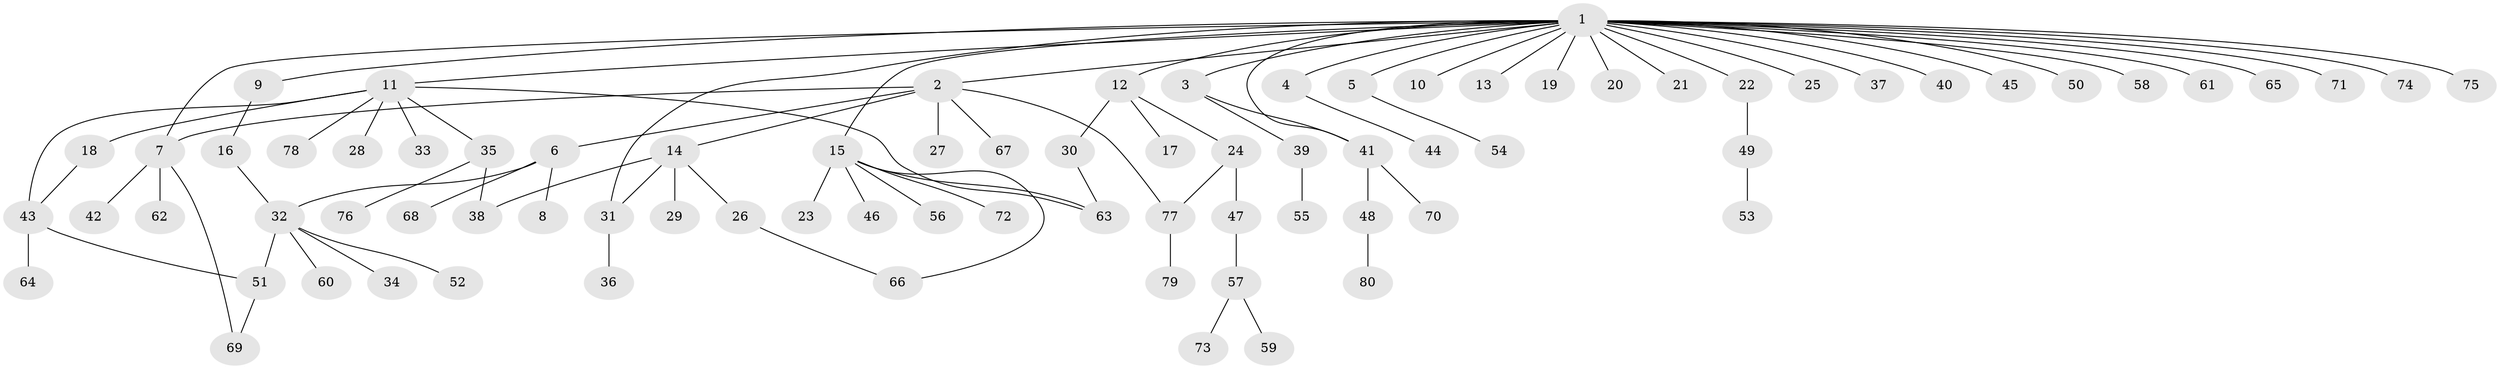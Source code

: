 // coarse degree distribution, {1: 0.875, 2: 0.025, 25: 0.025, 4: 0.025, 13: 0.025, 3: 0.025}
// Generated by graph-tools (version 1.1) at 2025/51/03/04/25 21:51:07]
// undirected, 80 vertices, 91 edges
graph export_dot {
graph [start="1"]
  node [color=gray90,style=filled];
  1;
  2;
  3;
  4;
  5;
  6;
  7;
  8;
  9;
  10;
  11;
  12;
  13;
  14;
  15;
  16;
  17;
  18;
  19;
  20;
  21;
  22;
  23;
  24;
  25;
  26;
  27;
  28;
  29;
  30;
  31;
  32;
  33;
  34;
  35;
  36;
  37;
  38;
  39;
  40;
  41;
  42;
  43;
  44;
  45;
  46;
  47;
  48;
  49;
  50;
  51;
  52;
  53;
  54;
  55;
  56;
  57;
  58;
  59;
  60;
  61;
  62;
  63;
  64;
  65;
  66;
  67;
  68;
  69;
  70;
  71;
  72;
  73;
  74;
  75;
  76;
  77;
  78;
  79;
  80;
  1 -- 2;
  1 -- 3;
  1 -- 4;
  1 -- 5;
  1 -- 7;
  1 -- 9;
  1 -- 10;
  1 -- 11;
  1 -- 12;
  1 -- 13;
  1 -- 15;
  1 -- 19;
  1 -- 20;
  1 -- 21;
  1 -- 22;
  1 -- 25;
  1 -- 31;
  1 -- 37;
  1 -- 40;
  1 -- 41;
  1 -- 45;
  1 -- 50;
  1 -- 58;
  1 -- 61;
  1 -- 65;
  1 -- 71;
  1 -- 74;
  1 -- 75;
  2 -- 6;
  2 -- 7;
  2 -- 14;
  2 -- 27;
  2 -- 67;
  2 -- 77;
  3 -- 39;
  3 -- 41;
  4 -- 44;
  5 -- 54;
  6 -- 8;
  6 -- 32;
  6 -- 68;
  7 -- 42;
  7 -- 62;
  7 -- 69;
  9 -- 16;
  11 -- 18;
  11 -- 28;
  11 -- 33;
  11 -- 35;
  11 -- 43;
  11 -- 63;
  11 -- 78;
  12 -- 17;
  12 -- 24;
  12 -- 30;
  14 -- 26;
  14 -- 29;
  14 -- 31;
  14 -- 38;
  15 -- 23;
  15 -- 46;
  15 -- 56;
  15 -- 63;
  15 -- 66;
  15 -- 72;
  16 -- 32;
  18 -- 43;
  22 -- 49;
  24 -- 47;
  24 -- 77;
  26 -- 66;
  30 -- 63;
  31 -- 36;
  32 -- 34;
  32 -- 51;
  32 -- 52;
  32 -- 60;
  35 -- 38;
  35 -- 76;
  39 -- 55;
  41 -- 48;
  41 -- 70;
  43 -- 51;
  43 -- 64;
  47 -- 57;
  48 -- 80;
  49 -- 53;
  51 -- 69;
  57 -- 59;
  57 -- 73;
  77 -- 79;
}
